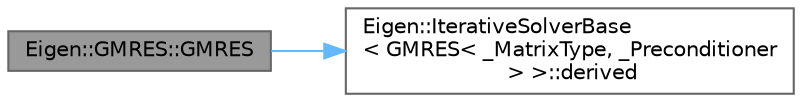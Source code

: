 digraph "Eigen::GMRES::GMRES"
{
 // LATEX_PDF_SIZE
  bgcolor="transparent";
  edge [fontname=Helvetica,fontsize=10,labelfontname=Helvetica,labelfontsize=10];
  node [fontname=Helvetica,fontsize=10,shape=box,height=0.2,width=0.4];
  rankdir="LR";
  Node1 [id="Node000001",label="Eigen::GMRES::GMRES",height=0.2,width=0.4,color="gray40", fillcolor="grey60", style="filled", fontcolor="black",tooltip=" "];
  Node1 -> Node2 [id="edge1_Node000001_Node000002",color="steelblue1",style="solid",tooltip=" "];
  Node2 [id="Node000002",label="Eigen::IterativeSolverBase\l\< GMRES\< _MatrixType, _Preconditioner\l \> \>::derived",height=0.2,width=0.4,color="grey40", fillcolor="white", style="filled",URL="$class_eigen_1_1_iterative_solver_base.html#ac8c149c121511c2f7e00a4b83d8b6791",tooltip=" "];
}
